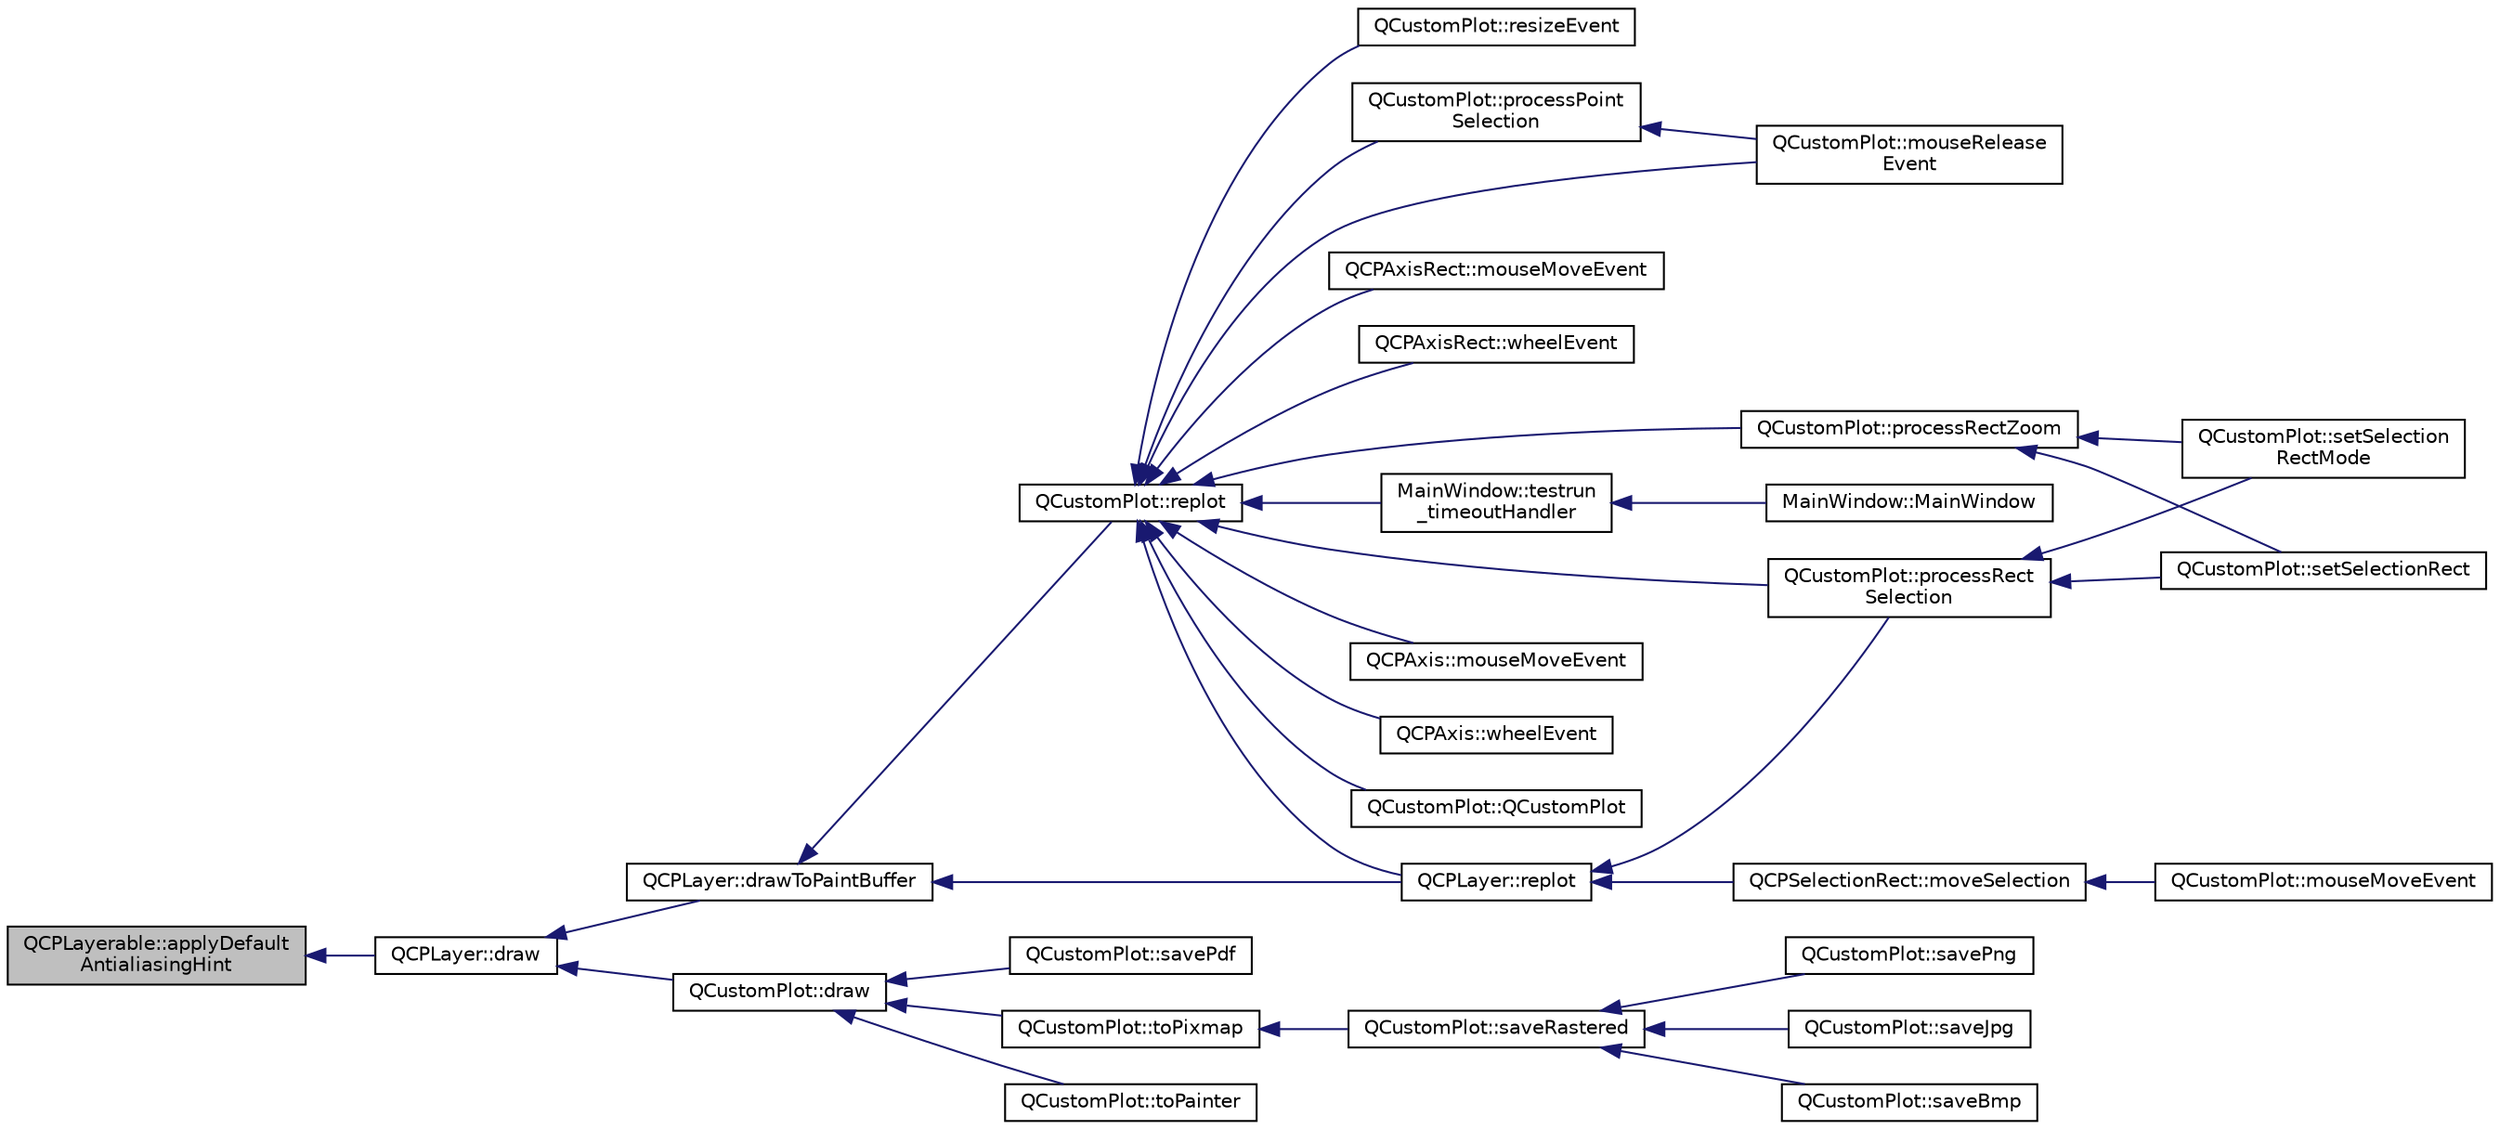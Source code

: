 digraph "QCPLayerable::applyDefaultAntialiasingHint"
{
  edge [fontname="Helvetica",fontsize="10",labelfontname="Helvetica",labelfontsize="10"];
  node [fontname="Helvetica",fontsize="10",shape=record];
  rankdir="LR";
  Node53 [label="QCPLayerable::applyDefault\lAntialiasingHint",height=0.2,width=0.4,color="black", fillcolor="grey75", style="filled", fontcolor="black"];
  Node53 -> Node54 [dir="back",color="midnightblue",fontsize="10",style="solid",fontname="Helvetica"];
  Node54 [label="QCPLayer::draw",height=0.2,width=0.4,color="black", fillcolor="white", style="filled",URL="$class_q_c_p_layer.html#ab831a99c8d30b15ec4533ca341e8813b"];
  Node54 -> Node55 [dir="back",color="midnightblue",fontsize="10",style="solid",fontname="Helvetica"];
  Node55 [label="QCPLayer::drawToPaintBuffer",height=0.2,width=0.4,color="black", fillcolor="white", style="filled",URL="$class_q_c_p_layer.html#a4a8e0a86f31462299e7fc8e8158dd2c6"];
  Node55 -> Node56 [dir="back",color="midnightblue",fontsize="10",style="solid",fontname="Helvetica"];
  Node56 [label="QCPLayer::replot",height=0.2,width=0.4,color="black", fillcolor="white", style="filled",URL="$class_q_c_p_layer.html#adefd53b6db02f470151c416f42e37180"];
  Node56 -> Node57 [dir="back",color="midnightblue",fontsize="10",style="solid",fontname="Helvetica"];
  Node57 [label="QCPSelectionRect::moveSelection",height=0.2,width=0.4,color="black", fillcolor="white", style="filled",URL="$class_q_c_p_selection_rect.html#a95c3f1700be2a6d7bba0fe56ece5fbb1"];
  Node57 -> Node58 [dir="back",color="midnightblue",fontsize="10",style="solid",fontname="Helvetica"];
  Node58 [label="QCustomPlot::mouseMoveEvent",height=0.2,width=0.4,color="black", fillcolor="white", style="filled",URL="$class_q_custom_plot.html#ae7abdc93b26d2ad4632c1ab75ae5b46f"];
  Node56 -> Node59 [dir="back",color="midnightblue",fontsize="10",style="solid",fontname="Helvetica"];
  Node59 [label="QCustomPlot::processRect\lSelection",height=0.2,width=0.4,color="black", fillcolor="white", style="filled",URL="$class_q_custom_plot.html#ac10849411e1d0e858ea7f29c8ade364c"];
  Node59 -> Node60 [dir="back",color="midnightblue",fontsize="10",style="solid",fontname="Helvetica"];
  Node60 [label="QCustomPlot::setSelection\lRectMode",height=0.2,width=0.4,color="black", fillcolor="white", style="filled",URL="$class_q_custom_plot.html#a810ef958ebe84db661c7288b526c0deb"];
  Node59 -> Node61 [dir="back",color="midnightblue",fontsize="10",style="solid",fontname="Helvetica"];
  Node61 [label="QCustomPlot::setSelectionRect",height=0.2,width=0.4,color="black", fillcolor="white", style="filled",URL="$class_q_custom_plot.html#a0c09f96df15faa4799ad7051bb16cf33"];
  Node55 -> Node62 [dir="back",color="midnightblue",fontsize="10",style="solid",fontname="Helvetica"];
  Node62 [label="QCustomPlot::replot",height=0.2,width=0.4,color="black", fillcolor="white", style="filled",URL="$class_q_custom_plot.html#aa4bfe7d70dbe67e81d877819b75ab9af"];
  Node62 -> Node63 [dir="back",color="midnightblue",fontsize="10",style="solid",fontname="Helvetica"];
  Node63 [label="MainWindow::testrun\l_timeoutHandler",height=0.2,width=0.4,color="black", fillcolor="white", style="filled",URL="$class_main_window.html#a9d9abd7a1b1373c715d72c2205088cd3",tooltip="Reakcja na timeout timera testowego. "];
  Node63 -> Node64 [dir="back",color="midnightblue",fontsize="10",style="solid",fontname="Helvetica"];
  Node64 [label="MainWindow::MainWindow",height=0.2,width=0.4,color="black", fillcolor="white", style="filled",URL="$class_main_window.html#a996c5a2b6f77944776856f08ec30858d",tooltip="Konstruktor parametryczny klasy MainWindow. "];
  Node62 -> Node56 [dir="back",color="midnightblue",fontsize="10",style="solid",fontname="Helvetica"];
  Node62 -> Node65 [dir="back",color="midnightblue",fontsize="10",style="solid",fontname="Helvetica"];
  Node65 [label="QCPAxis::mouseMoveEvent",height=0.2,width=0.4,color="black", fillcolor="white", style="filled",URL="$class_q_c_p_axis.html#a2a89a13440eec099fc2327c2672be0cd"];
  Node62 -> Node66 [dir="back",color="midnightblue",fontsize="10",style="solid",fontname="Helvetica"];
  Node66 [label="QCPAxis::wheelEvent",height=0.2,width=0.4,color="black", fillcolor="white", style="filled",URL="$class_q_c_p_axis.html#a71643d27524a843230b5ba68085b3d9b"];
  Node62 -> Node67 [dir="back",color="midnightblue",fontsize="10",style="solid",fontname="Helvetica"];
  Node67 [label="QCustomPlot::QCustomPlot",height=0.2,width=0.4,color="black", fillcolor="white", style="filled",URL="$class_q_custom_plot.html#a45b99626558651a6428b83972b0b34b8"];
  Node62 -> Node68 [dir="back",color="midnightblue",fontsize="10",style="solid",fontname="Helvetica"];
  Node68 [label="QCustomPlot::resizeEvent",height=0.2,width=0.4,color="black", fillcolor="white", style="filled",URL="$class_q_custom_plot.html#af5b69dc6a431562ecdd1d0718bcbdf70"];
  Node62 -> Node69 [dir="back",color="midnightblue",fontsize="10",style="solid",fontname="Helvetica"];
  Node69 [label="QCustomPlot::mouseRelease\lEvent",height=0.2,width=0.4,color="black", fillcolor="white", style="filled",URL="$class_q_custom_plot.html#adc24846f52199e5a9bc35c387a6ce68d"];
  Node62 -> Node59 [dir="back",color="midnightblue",fontsize="10",style="solid",fontname="Helvetica"];
  Node62 -> Node70 [dir="back",color="midnightblue",fontsize="10",style="solid",fontname="Helvetica"];
  Node70 [label="QCustomPlot::processRectZoom",height=0.2,width=0.4,color="black", fillcolor="white", style="filled",URL="$class_q_custom_plot.html#a5508a207dcc279f316142f96d984bba3"];
  Node70 -> Node60 [dir="back",color="midnightblue",fontsize="10",style="solid",fontname="Helvetica"];
  Node70 -> Node61 [dir="back",color="midnightblue",fontsize="10",style="solid",fontname="Helvetica"];
  Node62 -> Node71 [dir="back",color="midnightblue",fontsize="10",style="solid",fontname="Helvetica"];
  Node71 [label="QCustomPlot::processPoint\lSelection",height=0.2,width=0.4,color="black", fillcolor="white", style="filled",URL="$class_q_custom_plot.html#ac13c10fff6613e3e80e13c787b010838"];
  Node71 -> Node69 [dir="back",color="midnightblue",fontsize="10",style="solid",fontname="Helvetica"];
  Node62 -> Node72 [dir="back",color="midnightblue",fontsize="10",style="solid",fontname="Helvetica"];
  Node72 [label="QCPAxisRect::mouseMoveEvent",height=0.2,width=0.4,color="black", fillcolor="white", style="filled",URL="$class_q_c_p_axis_rect.html#a9cd27ad8c5cfb49aefd9dbb30def4beb"];
  Node62 -> Node73 [dir="back",color="midnightblue",fontsize="10",style="solid",fontname="Helvetica"];
  Node73 [label="QCPAxisRect::wheelEvent",height=0.2,width=0.4,color="black", fillcolor="white", style="filled",URL="$class_q_c_p_axis_rect.html#a93eeaa0c127d6d6fe8171b2455080262"];
  Node54 -> Node74 [dir="back",color="midnightblue",fontsize="10",style="solid",fontname="Helvetica"];
  Node74 [label="QCustomPlot::draw",height=0.2,width=0.4,color="black", fillcolor="white", style="filled",URL="$class_q_custom_plot.html#ad7a7d878bf050f101a43008e7d8fdb52"];
  Node74 -> Node75 [dir="back",color="midnightblue",fontsize="10",style="solid",fontname="Helvetica"];
  Node75 [label="QCustomPlot::savePdf",height=0.2,width=0.4,color="black", fillcolor="white", style="filled",URL="$class_q_custom_plot.html#ad5acd34f6b39c3516887d7e54fec2412"];
  Node74 -> Node76 [dir="back",color="midnightblue",fontsize="10",style="solid",fontname="Helvetica"];
  Node76 [label="QCustomPlot::toPixmap",height=0.2,width=0.4,color="black", fillcolor="white", style="filled",URL="$class_q_custom_plot.html#aabb974d71ce96c137dc04eb6eab844fe"];
  Node76 -> Node77 [dir="back",color="midnightblue",fontsize="10",style="solid",fontname="Helvetica"];
  Node77 [label="QCustomPlot::saveRastered",height=0.2,width=0.4,color="black", fillcolor="white", style="filled",URL="$class_q_custom_plot.html#ad7723ce2edfa270632ef42b03a444352"];
  Node77 -> Node78 [dir="back",color="midnightblue",fontsize="10",style="solid",fontname="Helvetica"];
  Node78 [label="QCustomPlot::savePng",height=0.2,width=0.4,color="black", fillcolor="white", style="filled",URL="$class_q_custom_plot.html#ac92cc9256d12f354b40a4be4600b5fb9"];
  Node77 -> Node79 [dir="back",color="midnightblue",fontsize="10",style="solid",fontname="Helvetica"];
  Node79 [label="QCustomPlot::saveJpg",height=0.2,width=0.4,color="black", fillcolor="white", style="filled",URL="$class_q_custom_plot.html#a76f0d278e630a711fa6f48048cfd83e4"];
  Node77 -> Node80 [dir="back",color="midnightblue",fontsize="10",style="solid",fontname="Helvetica"];
  Node80 [label="QCustomPlot::saveBmp",height=0.2,width=0.4,color="black", fillcolor="white", style="filled",URL="$class_q_custom_plot.html#ae3a86ed0795670e50afa21759d4fa13d"];
  Node74 -> Node81 [dir="back",color="midnightblue",fontsize="10",style="solid",fontname="Helvetica"];
  Node81 [label="QCustomPlot::toPainter",height=0.2,width=0.4,color="black", fillcolor="white", style="filled",URL="$class_q_custom_plot.html#a1be68d5c0f1e086d6374d1340a193fb9"];
}
